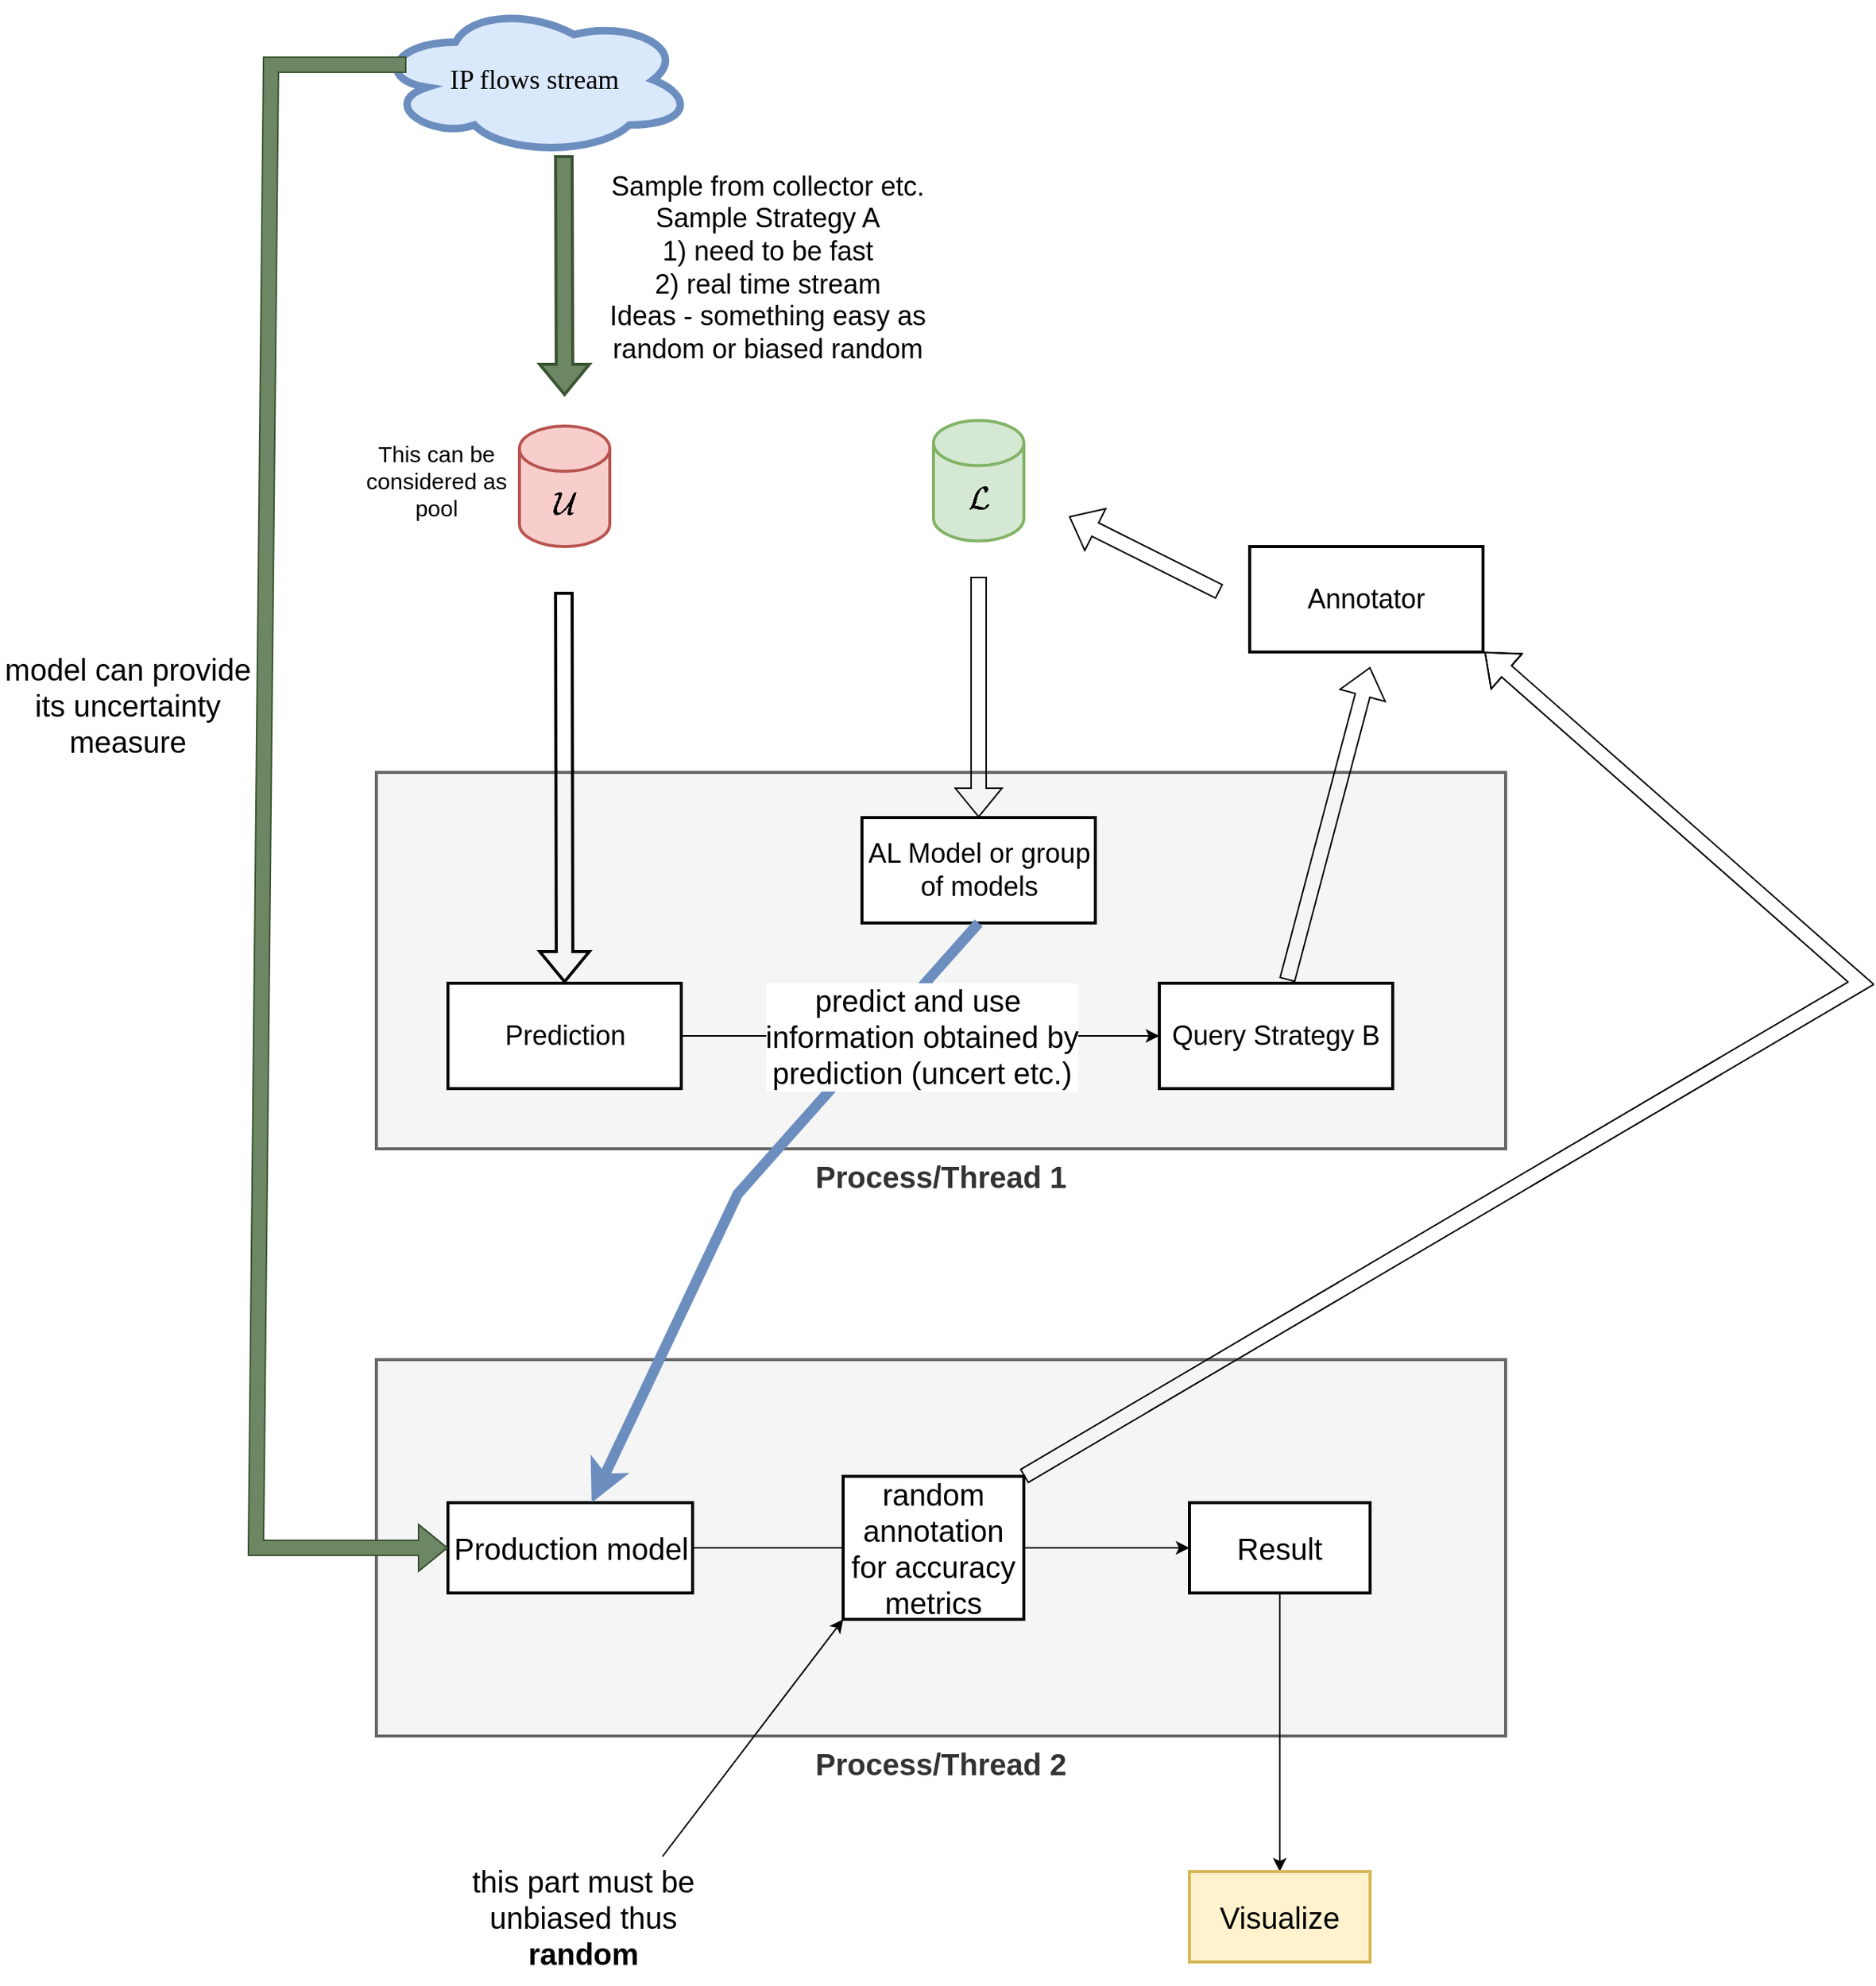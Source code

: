 <mxfile version="20.1.1" type="github">
  <diagram id="K63ozjyFS9rHoqMc6nnv" name="Page-1">
    <mxGraphModel dx="5409" dy="2598" grid="1" gridSize="10" guides="1" tooltips="1" connect="1" arrows="1" fold="1" page="1" pageScale="1" pageWidth="827" pageHeight="1169" math="1" shadow="0">
      <root>
        <mxCell id="0" />
        <mxCell id="1" parent="0" />
        <mxCell id="lB23-d9yXbPEI1ipm8zh-12" value="&lt;b&gt;&lt;font style=&quot;font-size: 20px;&quot;&gt;Process/Thread 1&lt;/font&gt;&lt;/b&gt;" style="rounded=0;whiteSpace=wrap;html=1;sketch=0;fontSize=15;strokeWidth=2;fillColor=#f5f5f5;fontColor=#333333;strokeColor=#666666;labelPosition=center;verticalLabelPosition=bottom;align=center;verticalAlign=top;" parent="1" vertex="1">
          <mxGeometry x="70" y="1000" width="750" height="250" as="geometry" />
        </mxCell>
        <mxCell id="lB23-d9yXbPEI1ipm8zh-1" value="IP flows stream" style="ellipse;shape=cloud;whiteSpace=wrap;html=1;strokeWidth=5;fillColor=#dae8fc;strokeColor=#6c8ebf;fontFamily=computer modern;fontSize=18;sketch=0;" parent="1" vertex="1">
          <mxGeometry x="70" y="490" width="210" height="100" as="geometry" />
        </mxCell>
        <mxCell id="lB23-d9yXbPEI1ipm8zh-2" value="" style="shape=flexArrow;endArrow=classic;html=1;rounded=0;fontSize=18;strokeWidth=2;sketch=0;fillColor=#6d8764;strokeColor=#3A5431;" parent="1" edge="1">
          <mxGeometry width="50" height="50" relative="1" as="geometry">
            <mxPoint x="194.5" y="590" as="sourcePoint" />
            <mxPoint x="195" y="750" as="targetPoint" />
          </mxGeometry>
        </mxCell>
        <mxCell id="lB23-d9yXbPEI1ipm8zh-3" value="Query Strategy B" style="rounded=0;whiteSpace=wrap;html=1;fontSize=18;strokeWidth=2;sketch=0;" parent="1" vertex="1">
          <mxGeometry x="590" y="1140" width="155" height="70" as="geometry" />
        </mxCell>
        <mxCell id="lB23-d9yXbPEI1ipm8zh-4" value="$$\mathcal{U}$$" style="shape=cylinder3;whiteSpace=wrap;html=1;boundedLbl=1;backgroundOutline=1;size=15;fontSize=18;strokeWidth=2;fillColor=#f8cecc;strokeColor=#b85450;sketch=0;" parent="1" vertex="1">
          <mxGeometry x="165" y="770" width="60" height="80" as="geometry" />
        </mxCell>
        <mxCell id="lB23-d9yXbPEI1ipm8zh-5" value="Sample from collector etc.&lt;br&gt;Sample Strategy A&lt;br&gt;1) need to be fast&lt;br&gt;2) real time stream&lt;br&gt;Ideas - something easy as random or biased random" style="text;html=1;strokeColor=none;fillColor=none;align=center;verticalAlign=middle;whiteSpace=wrap;rounded=0;fontSize=18;sketch=0;" parent="1" vertex="1">
          <mxGeometry x="210" y="620" width="240" height="90" as="geometry" />
        </mxCell>
        <mxCell id="lB23-d9yXbPEI1ipm8zh-6" value="This can be considered as pool" style="text;html=1;strokeColor=none;fillColor=none;align=center;verticalAlign=middle;whiteSpace=wrap;rounded=0;fontSize=15;sketch=0;" parent="1" vertex="1">
          <mxGeometry x="60" y="762.5" width="100" height="87.5" as="geometry" />
        </mxCell>
        <mxCell id="lB23-d9yXbPEI1ipm8zh-9" value="$$\mathcal{L}$$" style="shape=cylinder3;whiteSpace=wrap;html=1;boundedLbl=1;backgroundOutline=1;size=15;fontSize=18;strokeWidth=2;fillColor=#d5e8d4;strokeColor=#82b366;sketch=0;" parent="1" vertex="1">
          <mxGeometry x="440" y="766.25" width="60" height="80" as="geometry" />
        </mxCell>
        <mxCell id="lB23-d9yXbPEI1ipm8zh-15" value="Prediction" style="rounded=0;whiteSpace=wrap;html=1;fontSize=18;strokeWidth=2;sketch=0;" parent="1" vertex="1">
          <mxGeometry x="117.5" y="1140" width="155" height="70" as="geometry" />
        </mxCell>
        <mxCell id="lB23-d9yXbPEI1ipm8zh-19" value="" style="shape=flexArrow;endArrow=classic;html=1;rounded=0;sketch=0;fontSize=20;strokeWidth=1;exitX=0.548;exitY=-0.029;exitDx=0;exitDy=0;exitPerimeter=0;" parent="1" source="lB23-d9yXbPEI1ipm8zh-3" edge="1">
          <mxGeometry width="50" height="50" relative="1" as="geometry">
            <mxPoint x="650" y="1050" as="sourcePoint" />
            <mxPoint x="730" y="930" as="targetPoint" />
          </mxGeometry>
        </mxCell>
        <mxCell id="lB23-d9yXbPEI1ipm8zh-20" value="Annotator" style="rounded=0;whiteSpace=wrap;html=1;fontSize=18;strokeWidth=2;sketch=0;" parent="1" vertex="1">
          <mxGeometry x="650" y="850" width="155" height="70" as="geometry" />
        </mxCell>
        <mxCell id="lB23-d9yXbPEI1ipm8zh-22" value="" style="shape=flexArrow;endArrow=classic;html=1;rounded=0;sketch=0;fontSize=20;strokeWidth=1;entryX=0.5;entryY=0;entryDx=0;entryDy=0;" parent="1" target="lB23-d9yXbPEI1ipm8zh-26" edge="1">
          <mxGeometry width="50" height="50" relative="1" as="geometry">
            <mxPoint x="470" y="870" as="sourcePoint" />
            <mxPoint x="450" y="910" as="targetPoint" />
          </mxGeometry>
        </mxCell>
        <mxCell id="lB23-d9yXbPEI1ipm8zh-23" value="&lt;b&gt;&lt;font style=&quot;font-size: 20px;&quot;&gt;Process/Thread 2&lt;/font&gt;&lt;/b&gt;" style="rounded=0;whiteSpace=wrap;html=1;sketch=0;fontSize=15;strokeWidth=2;fillColor=#f5f5f5;fontColor=#333333;strokeColor=#666666;labelPosition=center;verticalLabelPosition=bottom;align=center;verticalAlign=top;" parent="1" vertex="1">
          <mxGeometry x="70" y="1390" width="750" height="250" as="geometry" />
        </mxCell>
        <mxCell id="lB23-d9yXbPEI1ipm8zh-25" value="" style="shape=flexArrow;endArrow=classic;html=1;rounded=0;fontSize=18;strokeWidth=2;sketch=0;entryX=0.5;entryY=0;entryDx=0;entryDy=0;" parent="1" target="lB23-d9yXbPEI1ipm8zh-15" edge="1">
          <mxGeometry width="50" height="50" relative="1" as="geometry">
            <mxPoint x="194.5" y="880" as="sourcePoint" />
            <mxPoint x="195" y="1040" as="targetPoint" />
          </mxGeometry>
        </mxCell>
        <mxCell id="lB23-d9yXbPEI1ipm8zh-26" value="AL Model or group of models" style="rounded=0;whiteSpace=wrap;html=1;fontSize=18;strokeWidth=2;sketch=0;" parent="1" vertex="1">
          <mxGeometry x="392.5" y="1030" width="155" height="70" as="geometry" />
        </mxCell>
        <mxCell id="lB23-d9yXbPEI1ipm8zh-28" value="" style="shape=flexArrow;endArrow=classic;html=1;rounded=0;sketch=0;fontSize=20;strokeWidth=1;" parent="1" edge="1">
          <mxGeometry width="50" height="50" relative="1" as="geometry">
            <mxPoint x="630" y="880" as="sourcePoint" />
            <mxPoint x="530" y="830" as="targetPoint" />
          </mxGeometry>
        </mxCell>
        <mxCell id="lB23-d9yXbPEI1ipm8zh-34" style="edgeStyle=orthogonalEdgeStyle;rounded=0;sketch=0;fillStyle=auto;orthogonalLoop=1;jettySize=auto;html=1;entryX=0;entryY=0.5;entryDx=0;entryDy=0;fontSize=20;strokeColor=default;strokeWidth=1;fillColor=#54FF8D;startArrow=none;" parent="1" source="lB23-d9yXbPEI1ipm8zh-40" target="lB23-d9yXbPEI1ipm8zh-33" edge="1">
          <mxGeometry relative="1" as="geometry" />
        </mxCell>
        <mxCell id="lB23-d9yXbPEI1ipm8zh-30" value="Production model" style="rounded=0;whiteSpace=wrap;html=1;sketch=0;fontSize=20;strokeWidth=2;" parent="1" vertex="1">
          <mxGeometry x="117.5" y="1485" width="162.5" height="60" as="geometry" />
        </mxCell>
        <mxCell id="lB23-d9yXbPEI1ipm8zh-32" value="" style="shape=flexArrow;endArrow=classic;html=1;rounded=0;sketch=0;fontSize=20;strokeColor=#3A5431;strokeWidth=1;fillColor=#6d8764;entryX=0;entryY=0.5;entryDx=0;entryDy=0;fillStyle=auto;" parent="1" target="lB23-d9yXbPEI1ipm8zh-30" edge="1">
          <mxGeometry width="50" height="50" relative="1" as="geometry">
            <mxPoint x="90" y="530" as="sourcePoint" />
            <mxPoint x="30" y="1500" as="targetPoint" />
            <Array as="points">
              <mxPoint y="530" />
              <mxPoint x="-10" y="1515" />
            </Array>
          </mxGeometry>
        </mxCell>
        <mxCell id="lB23-d9yXbPEI1ipm8zh-36" style="edgeStyle=orthogonalEdgeStyle;rounded=0;sketch=0;fillStyle=auto;orthogonalLoop=1;jettySize=auto;html=1;fontSize=20;strokeColor=default;strokeWidth=1;fillColor=#54FF8D;" parent="1" source="lB23-d9yXbPEI1ipm8zh-33" target="lB23-d9yXbPEI1ipm8zh-35" edge="1">
          <mxGeometry relative="1" as="geometry" />
        </mxCell>
        <mxCell id="lB23-d9yXbPEI1ipm8zh-33" value="Result" style="rounded=0;whiteSpace=wrap;html=1;sketch=0;fontSize=20;strokeWidth=2;" parent="1" vertex="1">
          <mxGeometry x="610" y="1485" width="120" height="60" as="geometry" />
        </mxCell>
        <mxCell id="lB23-d9yXbPEI1ipm8zh-35" value="Visualize" style="rounded=0;whiteSpace=wrap;html=1;sketch=0;fontSize=20;strokeWidth=2;fillColor=#fff2cc;strokeColor=#d6b656;" parent="1" vertex="1">
          <mxGeometry x="610" y="1730" width="120" height="60" as="geometry" />
        </mxCell>
        <mxCell id="lB23-d9yXbPEI1ipm8zh-29" value="" style="endArrow=classic;html=1;rounded=0;sketch=0;fontSize=20;strokeColor=#6c8ebf;strokeWidth=7;fillColor=#dae8fc;exitX=0.5;exitY=1;exitDx=0;exitDy=0;" parent="1" source="lB23-d9yXbPEI1ipm8zh-26" target="lB23-d9yXbPEI1ipm8zh-30" edge="1">
          <mxGeometry width="50" height="50" relative="1" as="geometry">
            <mxPoint x="440" y="1260" as="sourcePoint" />
            <mxPoint x="270" y="1340" as="targetPoint" />
            <Array as="points">
              <mxPoint x="310" y="1280" />
            </Array>
          </mxGeometry>
        </mxCell>
        <mxCell id="lB23-d9yXbPEI1ipm8zh-17" value="predict and use&amp;nbsp;&lt;br&gt;information obtained by&lt;br&gt;prediction (uncert etc.)" style="edgeStyle=orthogonalEdgeStyle;rounded=0;sketch=0;orthogonalLoop=1;jettySize=auto;html=1;fontSize=20;strokeColor=default;strokeWidth=1;" parent="1" source="lB23-d9yXbPEI1ipm8zh-15" target="lB23-d9yXbPEI1ipm8zh-3" edge="1">
          <mxGeometry relative="1" as="geometry" />
        </mxCell>
        <mxCell id="lB23-d9yXbPEI1ipm8zh-38" value="model can provide&lt;br&gt;its uncertainty measure" style="text;html=1;strokeColor=none;fillColor=none;align=center;verticalAlign=middle;whiteSpace=wrap;rounded=0;sketch=1;fontSize=20;" parent="1" vertex="1">
          <mxGeometry x="-180" y="920" width="170" height="70" as="geometry" />
        </mxCell>
        <mxCell id="lB23-d9yXbPEI1ipm8zh-40" value="random annotation for accuracy&lt;br&gt;metrics" style="rounded=0;whiteSpace=wrap;html=1;sketch=0;fontSize=20;strokeWidth=2;" parent="1" vertex="1">
          <mxGeometry x="380" y="1467.5" width="120" height="95" as="geometry" />
        </mxCell>
        <mxCell id="lB23-d9yXbPEI1ipm8zh-41" value="" style="edgeStyle=orthogonalEdgeStyle;rounded=0;sketch=0;fillStyle=auto;orthogonalLoop=1;jettySize=auto;html=1;entryX=0;entryY=0.5;entryDx=0;entryDy=0;fontSize=20;strokeColor=default;strokeWidth=1;fillColor=#54FF8D;endArrow=none;" parent="1" source="lB23-d9yXbPEI1ipm8zh-30" target="lB23-d9yXbPEI1ipm8zh-40" edge="1">
          <mxGeometry relative="1" as="geometry">
            <mxPoint x="280" y="1515" as="sourcePoint" />
            <mxPoint x="610" y="1515" as="targetPoint" />
          </mxGeometry>
        </mxCell>
        <mxCell id="lB23-d9yXbPEI1ipm8zh-42" value="this part must be unbiased thus &lt;b&gt;random&lt;/b&gt;" style="text;html=1;strokeColor=none;fillColor=none;align=center;verticalAlign=middle;whiteSpace=wrap;rounded=0;sketch=0;fontSize=20;" parent="1" vertex="1">
          <mxGeometry x="105" y="1715" width="205" height="90" as="geometry" />
        </mxCell>
        <mxCell id="lB23-d9yXbPEI1ipm8zh-43" value="" style="endArrow=classic;html=1;rounded=0;sketch=0;fillStyle=auto;fontSize=20;strokeColor=default;strokeWidth=1;fillColor=#54FF8D;entryX=0;entryY=1;entryDx=0;entryDy=0;" parent="1" target="lB23-d9yXbPEI1ipm8zh-40" edge="1">
          <mxGeometry width="50" height="50" relative="1" as="geometry">
            <mxPoint x="260" y="1720" as="sourcePoint" />
            <mxPoint x="490" y="1370" as="targetPoint" />
          </mxGeometry>
        </mxCell>
        <mxCell id="ZqH-Rbf5gI5dDg4_yRIG-1" value="" style="shape=flexArrow;endArrow=classic;html=1;rounded=0;sketch=0;fontSize=20;strokeWidth=1;exitX=0.548;exitY=-0.029;exitDx=0;exitDy=0;exitPerimeter=0;" edge="1" parent="1">
          <mxGeometry width="50" height="50" relative="1" as="geometry">
            <mxPoint x="500" y="1467.5" as="sourcePoint" />
            <mxPoint x="806" y="920" as="targetPoint" />
            <Array as="points">
              <mxPoint x="1056" y="1140" />
            </Array>
          </mxGeometry>
        </mxCell>
      </root>
    </mxGraphModel>
  </diagram>
</mxfile>
